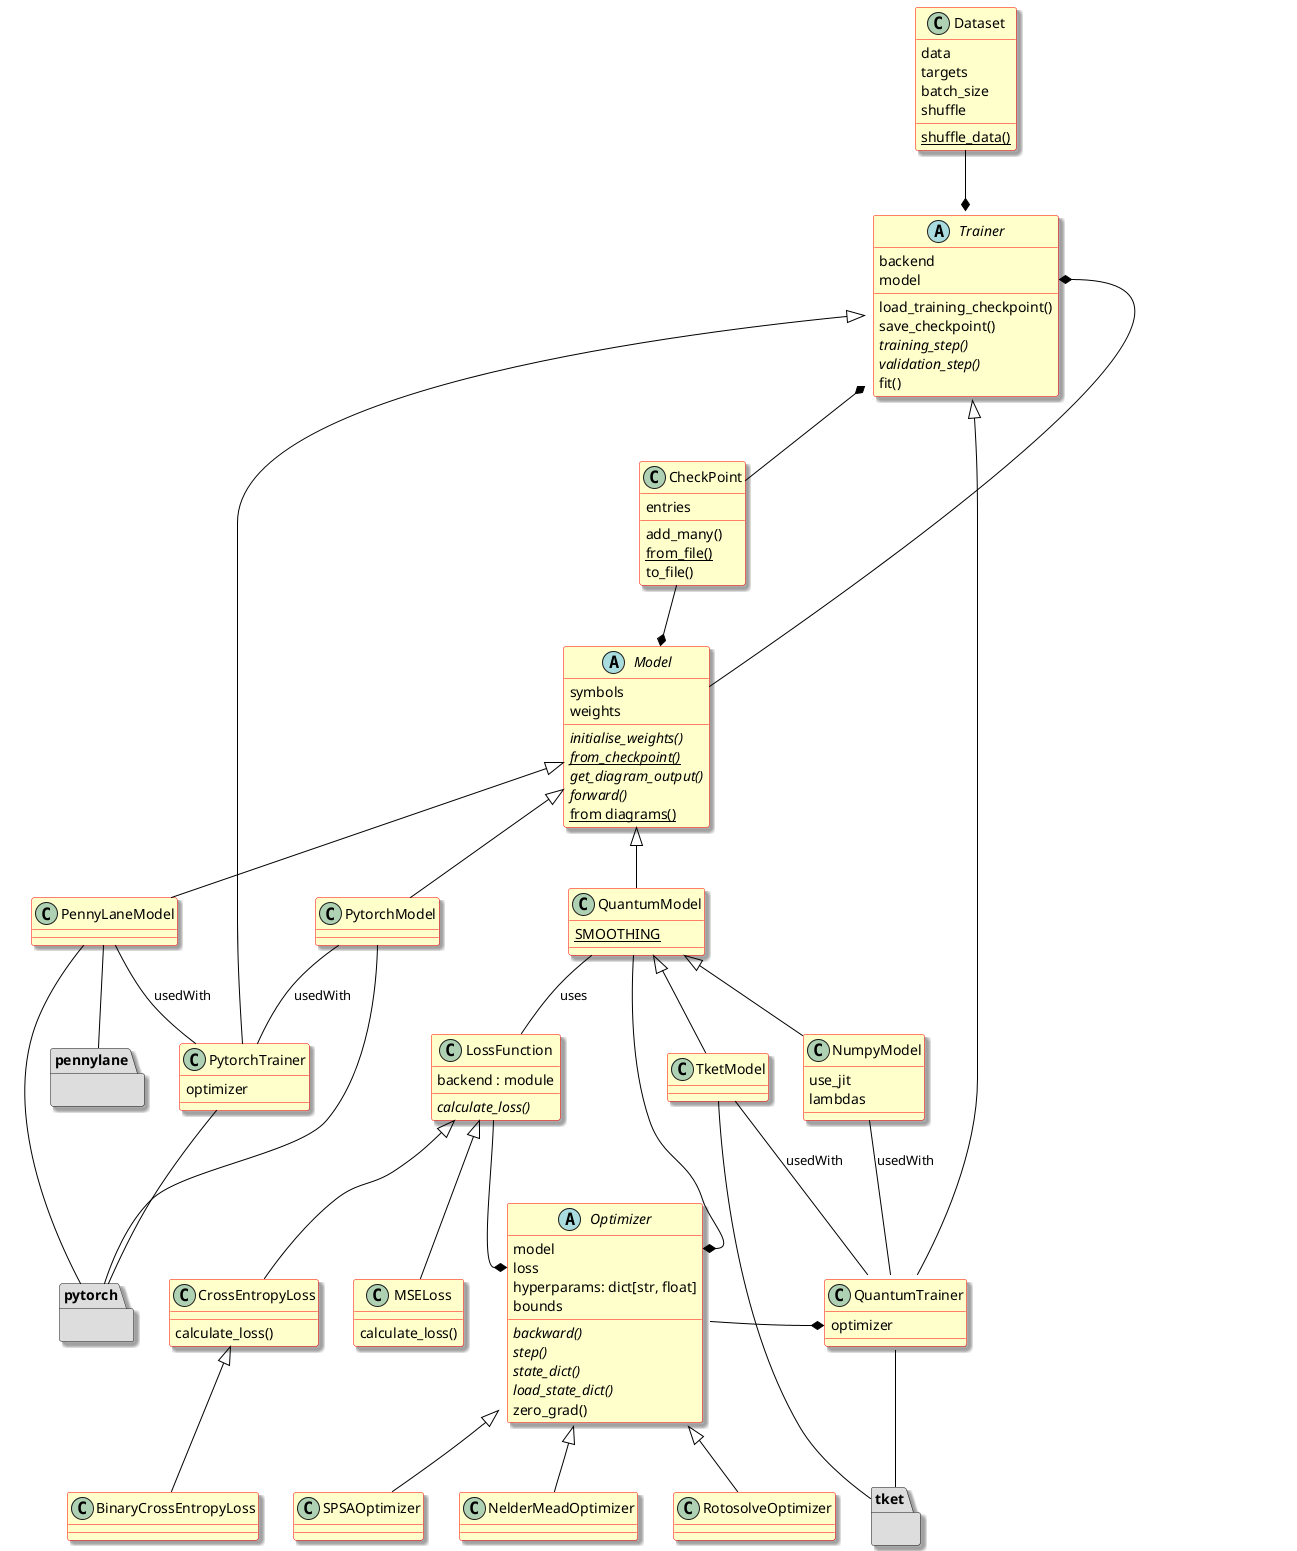 @startuml

set namespaceseparator none
skinparam dpi 96
skinparam ArrowColor Black
skinparam shadowing true
skinparam class {
  backgroundColor Business
  borderColor Red
}

package pytorch #DDDDDD {}
package tket #DDDDDD {}
package pennylane #DDDDDD {}

abstract class Model {
    symbols
    weights
    {abstract} initialise_weights()
    {abstract}{static} from_checkpoint()
    {abstract} get_diagram_output()
    {abstract} forward()
    {static} from diagrams()
}

abstract class Trainer {
    backend
    model
    load_training_checkpoint()
    save_checkpoint()
    {abstract} training_step()
    {abstract} validation_step()
    fit()
}

abstract class Optimizer {
    model
    loss
    hyperparams: dict[str, float]
    bounds
    {abstract} backward()
    {abstract} step()
    {abstract} state_dict()
    {abstract} load_state_dict()
    zero_grad()
}

class Dataset {
    data
    targets
    batch_size
    shuffle
    {static} shuffle_data()
}

class CheckPoint {
    entries
    add_many()
    {static} from_file()
    to_file()
}

class PytorchModel {}
class PennyLaneModel {}
class NumpyModel {
    use_jit
    lambdas
}
class TketModel {}
class QuantumModel {
    {static} SMOOTHING
}

class QuantumTrainer {
    optimizer
}

class PytorchTrainer {
    optimizer
}

class SPSAOptimizer {}
class NelderMeadOptimizer {}
class RotosolveOptimizer {}

class BinaryCrossEntropyLoss {}

class CrossEntropyLoss {
  calculate_loss()
}

class LossFunction {
  backend : module
  {abstract}calculate_loss()
}

class MSELoss {
  calculate_loss()
}

Model <|-- PytorchModel
Model <|-- PennyLaneModel
Model <|-- QuantumModel
QuantumModel <|-- TketModel
QuantumModel <|-- NumpyModel
Trainer <|-- PytorchTrainer
Trainer <|-- QuantumTrainer

Optimizer <|-- SPSAOptimizer
Optimizer <|-- NelderMeadOptimizer
Optimizer <|-- RotosolveOptimizer

PennyLaneModel -- pennylane
PennyLaneModel -- pytorch
PytorchModel -- pytorch
PytorchTrainer -- pytorch
TketModel -- tket
QuantumTrainer -- tket

Trainer *-- CheckPoint
CheckPoint --* Model
Trainer::model *- Model
Trainer *-u- Dataset
QuantumModel -* Optimizer::model
Optimizer -* QuantumTrainer::optimizer
LossFunction --* Optimizer::loss

PennyLaneModel -- PytorchTrainer: usedWith
PytorchModel -- PytorchTrainer: usedWith
NumpyModel -- QuantumTrainer: usedWith
TketModel -- QuantumTrainer: usedWith
QuantumModel -- LossFunction: uses

CrossEntropyLoss <|-- BinaryCrossEntropyLoss
LossFunction <|-- CrossEntropyLoss
LossFunction <|-- MSELoss

@enduml
